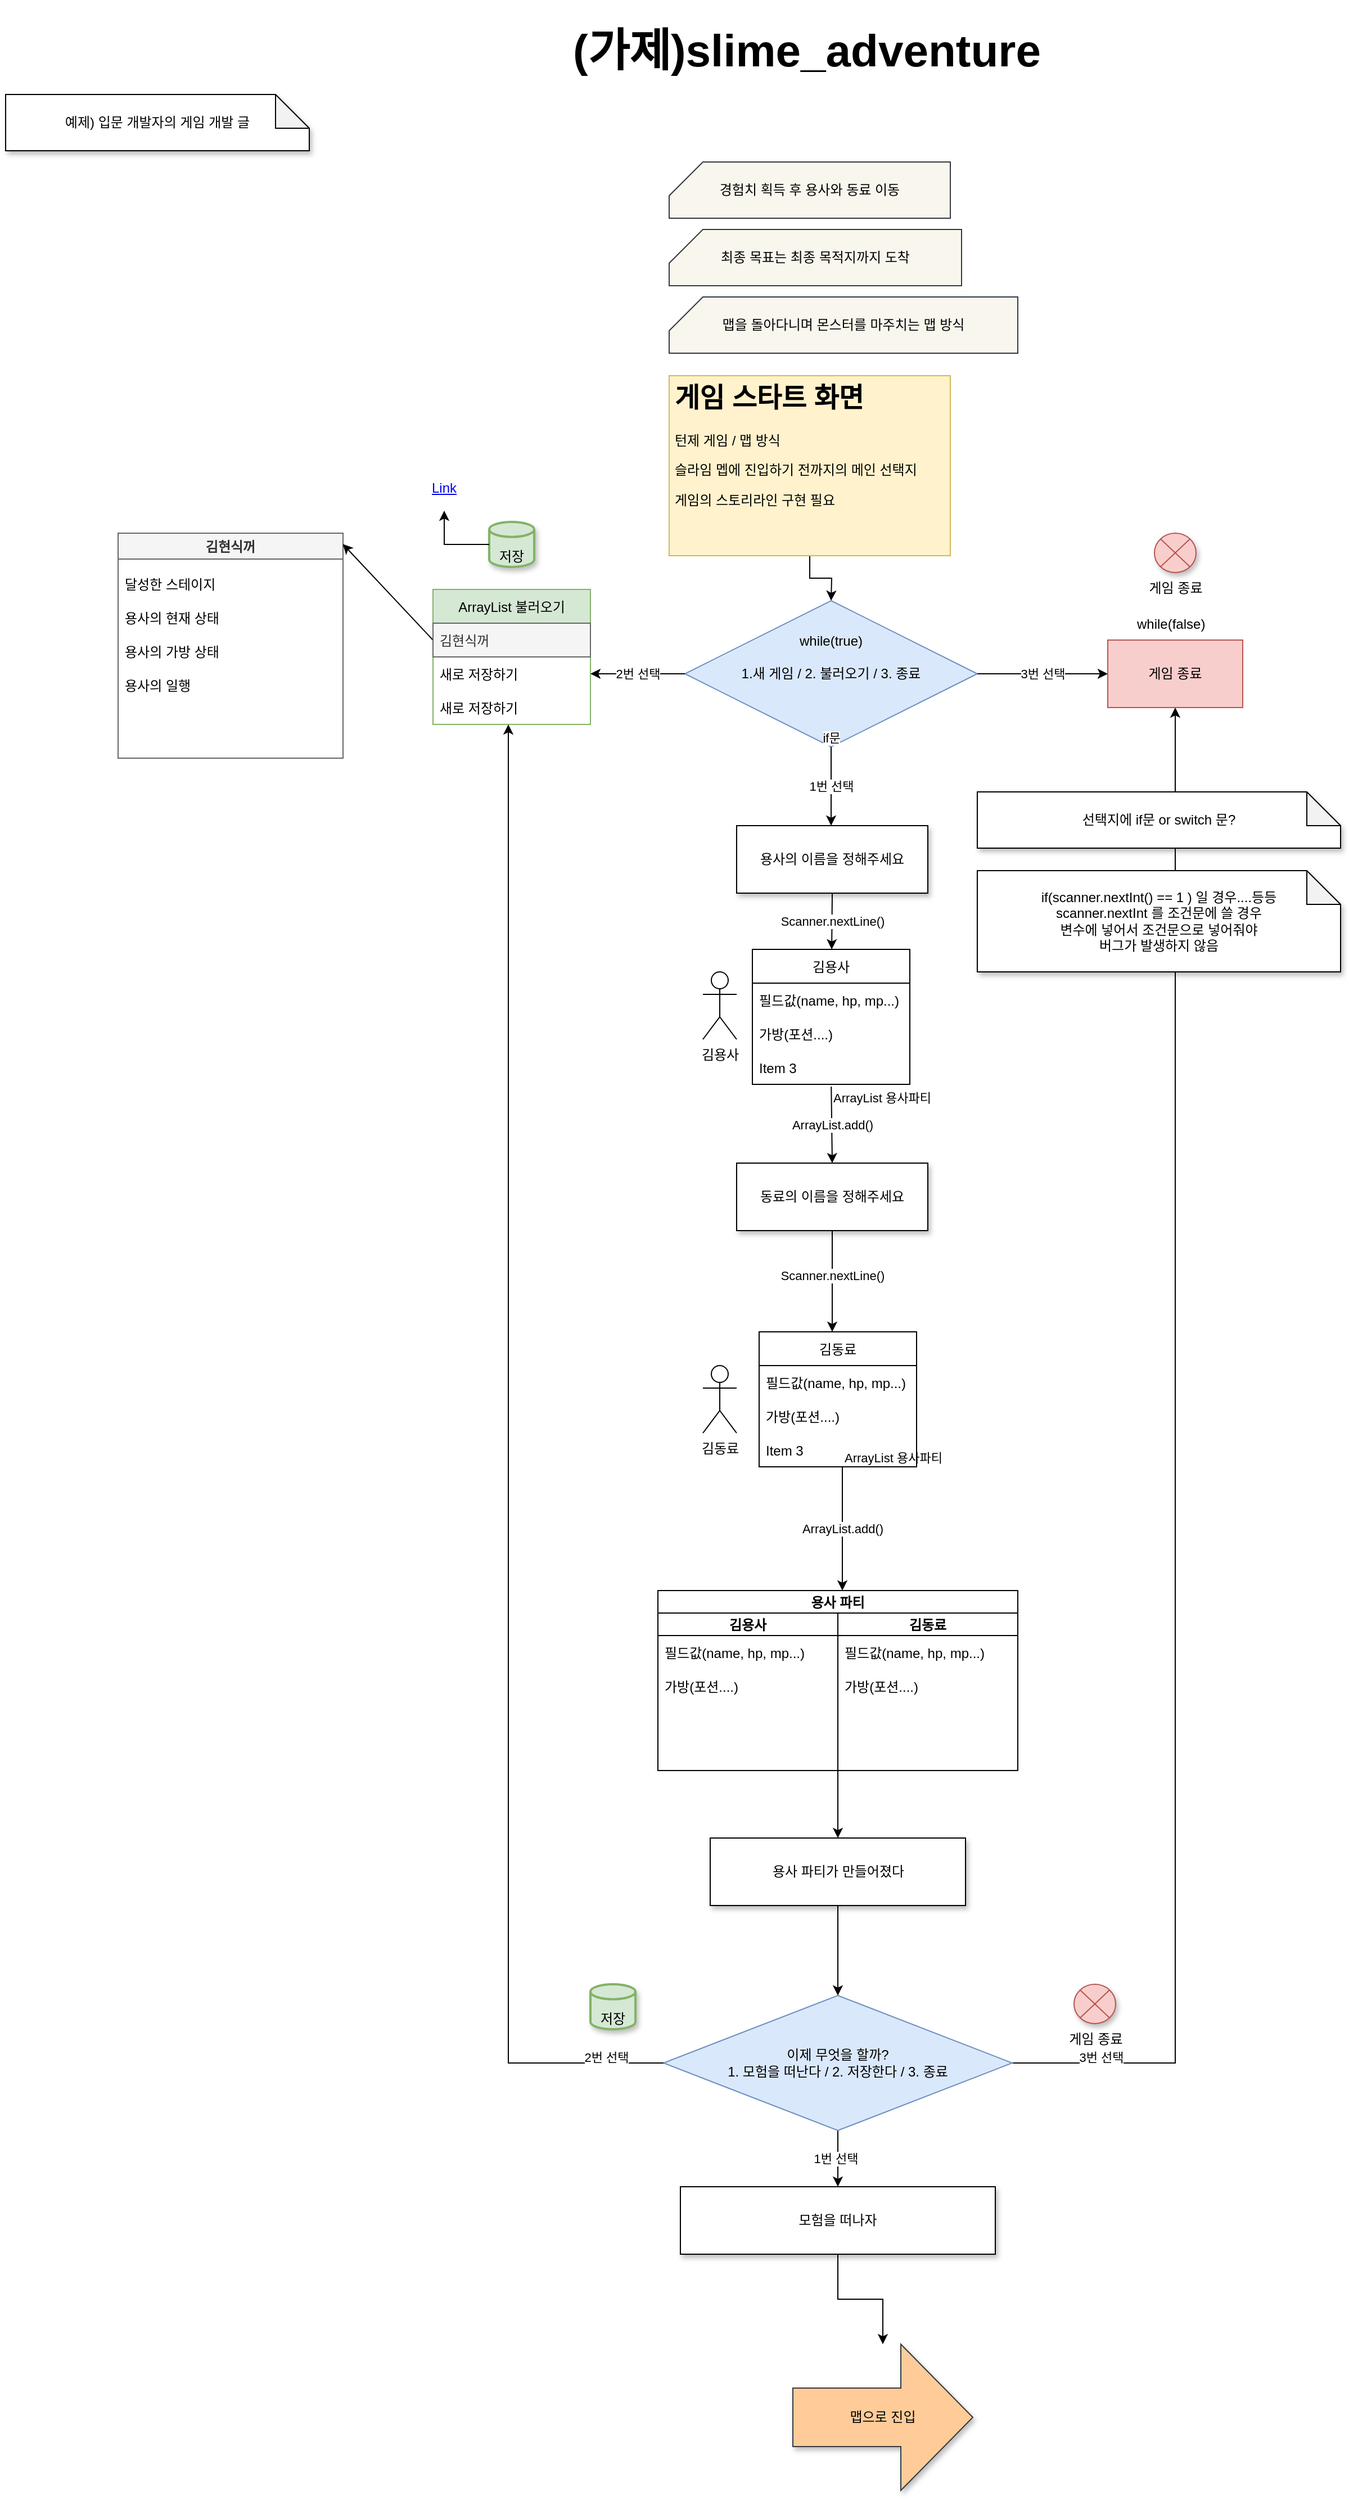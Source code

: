 <mxfile version="20.0.1" type="github" pages="4">
  <diagram id="C5RBs43oDa-KdzZeNtuy" name="game_start">
    <mxGraphModel dx="2310" dy="2045" grid="1" gridSize="10" guides="1" tooltips="1" connect="1" arrows="1" fold="1" page="1" pageScale="1" pageWidth="827" pageHeight="1169" background="none" math="0" shadow="0">
      <root>
        <mxCell id="WIyWlLk6GJQsqaUBKTNV-0" />
        <mxCell id="WIyWlLk6GJQsqaUBKTNV-1" parent="WIyWlLk6GJQsqaUBKTNV-0" />
        <mxCell id="PRMlBg0IRmGoO6BArrW4-14" value="" style="edgeStyle=segmentEdgeStyle;endArrow=classic;html=1;rounded=0;exitX=1;exitY=0.5;exitDx=0;exitDy=0;entryX=0.5;entryY=1;entryDx=0;entryDy=0;" edge="1" parent="WIyWlLk6GJQsqaUBKTNV-1" source="PRMlBg0IRmGoO6BArrW4-6" target="Q8TZn7RBIf1q1gjqgfK8-12">
          <mxGeometry width="50" height="50" relative="1" as="geometry">
            <mxPoint x="-220" y="-450" as="sourcePoint" />
            <mxPoint x="-170" y="-500" as="targetPoint" />
          </mxGeometry>
        </mxCell>
        <mxCell id="Q8TZn7RBIf1q1gjqgfK8-6" style="edgeStyle=orthogonalEdgeStyle;rounded=0;orthogonalLoop=1;jettySize=auto;html=1;exitX=0.5;exitY=1;exitDx=0;exitDy=0;entryX=0.5;entryY=0;entryDx=0;entryDy=0;" edge="1" parent="WIyWlLk6GJQsqaUBKTNV-1" source="Q8TZn7RBIf1q1gjqgfK8-0">
          <mxGeometry relative="1" as="geometry">
            <mxPoint x="44" y="-620" as="targetPoint" />
          </mxGeometry>
        </mxCell>
        <mxCell id="Q8TZn7RBIf1q1gjqgfK8-0" value="&lt;h1&gt;게임 스타트 화면&lt;/h1&gt;&lt;p&gt;턴제 게임 / 맵 방식&lt;/p&gt;&lt;p&gt;&lt;span style=&quot;text-align: center;&quot;&gt;슬라임 멥에 진입하기 전까지의 메인 선택지&lt;/span&gt;&lt;br&gt;&lt;/p&gt;&lt;p&gt;&lt;span style=&quot;text-align: center;&quot;&gt;게임의 스토리라인 구현 필요&lt;/span&gt;&lt;/p&gt;" style="text;html=1;strokeColor=#d6b656;fillColor=#fff2cc;spacing=5;spacingTop=-20;whiteSpace=wrap;overflow=hidden;rounded=0;" vertex="1" parent="WIyWlLk6GJQsqaUBKTNV-1">
          <mxGeometry x="-100" y="-820" width="250" height="160" as="geometry" />
        </mxCell>
        <mxCell id="Q8TZn7RBIf1q1gjqgfK8-7" value="1.새 게임 / 2. 불러오기 / 3. 종료" style="rhombus;whiteSpace=wrap;html=1;fillColor=#dae8fc;strokeColor=#6c8ebf;" vertex="1" parent="WIyWlLk6GJQsqaUBKTNV-1">
          <mxGeometry x="-86" y="-620" width="260" height="130" as="geometry" />
        </mxCell>
        <mxCell id="Q8TZn7RBIf1q1gjqgfK8-14" value="" style="endArrow=classic;html=1;rounded=0;entryX=0;entryY=0.5;entryDx=0;entryDy=0;exitX=1;exitY=0.5;exitDx=0;exitDy=0;" edge="1" parent="WIyWlLk6GJQsqaUBKTNV-1" source="Q8TZn7RBIf1q1gjqgfK8-7" target="Q8TZn7RBIf1q1gjqgfK8-12">
          <mxGeometry relative="1" as="geometry">
            <mxPoint x="-10" y="-430" as="sourcePoint" />
            <mxPoint x="90" y="-430" as="targetPoint" />
            <Array as="points" />
          </mxGeometry>
        </mxCell>
        <mxCell id="Q8TZn7RBIf1q1gjqgfK8-15" value="3번 선택" style="edgeLabel;resizable=0;html=1;align=center;verticalAlign=middle;" connectable="0" vertex="1" parent="Q8TZn7RBIf1q1gjqgfK8-14">
          <mxGeometry relative="1" as="geometry" />
        </mxCell>
        <mxCell id="Q8TZn7RBIf1q1gjqgfK8-18" value="while(true)" style="text;strokeColor=none;fillColor=none;align=center;verticalAlign=middle;spacingLeft=4;spacingRight=4;overflow=hidden;points=[[0,0.5],[1,0.5]];portConstraint=eastwest;rotatable=0;" vertex="1" parent="WIyWlLk6GJQsqaUBKTNV-1">
          <mxGeometry x="4" y="-600" width="80" height="30" as="geometry" />
        </mxCell>
        <mxCell id="Q8TZn7RBIf1q1gjqgfK8-19" value="" style="endArrow=classic;html=1;rounded=0;exitX=0.5;exitY=1;exitDx=0;exitDy=0;" edge="1" parent="WIyWlLk6GJQsqaUBKTNV-1" source="Q8TZn7RBIf1q1gjqgfK8-7">
          <mxGeometry relative="1" as="geometry">
            <mxPoint x="-40" y="-530" as="sourcePoint" />
            <mxPoint x="44" y="-420" as="targetPoint" />
          </mxGeometry>
        </mxCell>
        <mxCell id="Q8TZn7RBIf1q1gjqgfK8-20" value="1번 선택" style="edgeLabel;resizable=0;html=1;align=center;verticalAlign=middle;" connectable="0" vertex="1" parent="Q8TZn7RBIf1q1gjqgfK8-19">
          <mxGeometry relative="1" as="geometry" />
        </mxCell>
        <mxCell id="Q8TZn7RBIf1q1gjqgfK8-21" value="if문" style="edgeLabel;resizable=0;html=1;align=center;verticalAlign=bottom;" connectable="0" vertex="1" parent="Q8TZn7RBIf1q1gjqgfK8-19">
          <mxGeometry x="-1" relative="1" as="geometry" />
        </mxCell>
        <mxCell id="Q8TZn7RBIf1q1gjqgfK8-28" value="" style="endArrow=classic;html=1;rounded=0;exitX=0;exitY=0.5;exitDx=0;exitDy=0;entryX=1;entryY=0.5;entryDx=0;entryDy=0;" edge="1" parent="WIyWlLk6GJQsqaUBKTNV-1" source="Q8TZn7RBIf1q1gjqgfK8-7" target="Q8TZn7RBIf1q1gjqgfK8-24">
          <mxGeometry relative="1" as="geometry">
            <mxPoint x="-10" y="-530" as="sourcePoint" />
            <mxPoint x="90" y="-530" as="targetPoint" />
          </mxGeometry>
        </mxCell>
        <mxCell id="Q8TZn7RBIf1q1gjqgfK8-29" value="2번 선택" style="edgeLabel;resizable=0;html=1;align=center;verticalAlign=middle;" connectable="0" vertex="1" parent="Q8TZn7RBIf1q1gjqgfK8-28">
          <mxGeometry relative="1" as="geometry" />
        </mxCell>
        <mxCell id="Q8TZn7RBIf1q1gjqgfK8-87" value="김현식꺼" style="swimlane;fillColor=#f5f5f5;fontColor=#333333;strokeColor=#666666;" vertex="1" parent="WIyWlLk6GJQsqaUBKTNV-1">
          <mxGeometry x="-590" y="-680" width="200" height="200" as="geometry" />
        </mxCell>
        <mxCell id="Q8TZn7RBIf1q1gjqgfK8-91" value="용사의 현재 상태" style="text;strokeColor=none;fillColor=none;align=left;verticalAlign=middle;spacingLeft=4;spacingRight=4;overflow=hidden;points=[[0,0.5],[1,0.5]];portConstraint=eastwest;rotatable=0;" vertex="1" parent="Q8TZn7RBIf1q1gjqgfK8-87">
          <mxGeometry y="60" width="200" height="30" as="geometry" />
        </mxCell>
        <mxCell id="Q8TZn7RBIf1q1gjqgfK8-92" value="용사의 가방 상태" style="text;strokeColor=none;fillColor=none;align=left;verticalAlign=middle;spacingLeft=4;spacingRight=4;overflow=hidden;points=[[0,0.5],[1,0.5]];portConstraint=eastwest;rotatable=0;" vertex="1" parent="Q8TZn7RBIf1q1gjqgfK8-87">
          <mxGeometry y="90" width="200" height="30" as="geometry" />
        </mxCell>
        <mxCell id="Q8TZn7RBIf1q1gjqgfK8-93" value="달성한 스테이지" style="text;strokeColor=none;fillColor=none;align=left;verticalAlign=middle;spacingLeft=4;spacingRight=4;overflow=hidden;points=[[0,0.5],[1,0.5]];portConstraint=eastwest;rotatable=0;" vertex="1" parent="Q8TZn7RBIf1q1gjqgfK8-87">
          <mxGeometry y="30" width="200" height="30" as="geometry" />
        </mxCell>
        <mxCell id="Q8TZn7RBIf1q1gjqgfK8-94" value="용사의 일행" style="text;strokeColor=none;fillColor=none;align=left;verticalAlign=middle;spacingLeft=4;spacingRight=4;overflow=hidden;points=[[0,0.5],[1,0.5]];portConstraint=eastwest;rotatable=0;" vertex="1" parent="Q8TZn7RBIf1q1gjqgfK8-87">
          <mxGeometry y="120" width="200" height="30" as="geometry" />
        </mxCell>
        <mxCell id="Q8TZn7RBIf1q1gjqgfK8-88" value="" style="endArrow=classic;html=1;rounded=0;entryX=0.999;entryY=0.048;entryDx=0;entryDy=0;entryPerimeter=0;exitX=0;exitY=0.5;exitDx=0;exitDy=0;" edge="1" parent="WIyWlLk6GJQsqaUBKTNV-1" source="Q8TZn7RBIf1q1gjqgfK8-23" target="Q8TZn7RBIf1q1gjqgfK8-87">
          <mxGeometry width="50" height="50" relative="1" as="geometry">
            <mxPoint x="-320" y="-590" as="sourcePoint" />
            <mxPoint x="-290" y="-560" as="targetPoint" />
          </mxGeometry>
        </mxCell>
        <mxCell id="Q8TZn7RBIf1q1gjqgfK8-96" value="용사의 이름을 정해주세요" style="rounded=0;whiteSpace=wrap;html=1;shadow=1;" vertex="1" parent="WIyWlLk6GJQsqaUBKTNV-1">
          <mxGeometry x="-40" y="-420" width="170" height="60" as="geometry" />
        </mxCell>
        <mxCell id="Q8TZn7RBIf1q1gjqgfK8-107" value="동료의 이름을 정해주세요" style="rounded=0;whiteSpace=wrap;html=1;shadow=1;" vertex="1" parent="WIyWlLk6GJQsqaUBKTNV-1">
          <mxGeometry x="-40" y="-120" width="170" height="60" as="geometry" />
        </mxCell>
        <mxCell id="Q8TZn7RBIf1q1gjqgfK8-114" value="" style="endArrow=classic;html=1;rounded=0;exitX=0.5;exitY=1;exitDx=0;exitDy=0;" edge="1" parent="WIyWlLk6GJQsqaUBKTNV-1" source="Q8TZn7RBIf1q1gjqgfK8-107">
          <mxGeometry width="50" height="50" relative="1" as="geometry">
            <mxPoint x="53.16" y="-179.88" as="sourcePoint" />
            <mxPoint x="45" y="30" as="targetPoint" />
          </mxGeometry>
        </mxCell>
        <mxCell id="Q8TZn7RBIf1q1gjqgfK8-115" value="용사 파티" style="swimlane;childLayout=stackLayout;resizeParent=1;resizeParentMax=0;startSize=20;" vertex="1" parent="WIyWlLk6GJQsqaUBKTNV-1">
          <mxGeometry x="-110" y="260" width="320" height="160" as="geometry">
            <mxRectangle x="304" y="910" width="80" height="20" as="alternateBounds" />
          </mxGeometry>
        </mxCell>
        <mxCell id="Q8TZn7RBIf1q1gjqgfK8-116" value="김용사" style="swimlane;startSize=20;" vertex="1" parent="Q8TZn7RBIf1q1gjqgfK8-115">
          <mxGeometry y="20" width="160" height="140" as="geometry" />
        </mxCell>
        <mxCell id="Q8TZn7RBIf1q1gjqgfK8-120" value="필드값(name, hp, mp...)" style="text;strokeColor=none;fillColor=none;align=left;verticalAlign=middle;spacingLeft=4;spacingRight=4;overflow=hidden;points=[[0,0.5],[1,0.5]];portConstraint=eastwest;rotatable=0;" vertex="1" parent="Q8TZn7RBIf1q1gjqgfK8-116">
          <mxGeometry y="20" width="160" height="30" as="geometry" />
        </mxCell>
        <mxCell id="Q8TZn7RBIf1q1gjqgfK8-122" value="가방(포션....)" style="text;strokeColor=none;fillColor=none;align=left;verticalAlign=middle;spacingLeft=4;spacingRight=4;overflow=hidden;points=[[0,0.5],[1,0.5]];portConstraint=eastwest;rotatable=0;" vertex="1" parent="Q8TZn7RBIf1q1gjqgfK8-116">
          <mxGeometry y="50" width="160" height="30" as="geometry" />
        </mxCell>
        <mxCell id="Q8TZn7RBIf1q1gjqgfK8-117" value="김동료" style="swimlane;startSize=20;" vertex="1" parent="Q8TZn7RBIf1q1gjqgfK8-115">
          <mxGeometry x="160" y="20" width="160" height="140" as="geometry" />
        </mxCell>
        <mxCell id="Q8TZn7RBIf1q1gjqgfK8-121" value="필드값(name, hp, mp...)" style="text;strokeColor=none;fillColor=none;align=left;verticalAlign=middle;spacingLeft=4;spacingRight=4;overflow=hidden;points=[[0,0.5],[1,0.5]];portConstraint=eastwest;rotatable=0;" vertex="1" parent="Q8TZn7RBIf1q1gjqgfK8-117">
          <mxGeometry y="20" width="160" height="30" as="geometry" />
        </mxCell>
        <mxCell id="Q8TZn7RBIf1q1gjqgfK8-123" value="가방(포션....)" style="text;strokeColor=none;fillColor=none;align=left;verticalAlign=middle;spacingLeft=4;spacingRight=4;overflow=hidden;points=[[0,0.5],[1,0.5]];portConstraint=eastwest;rotatable=0;" vertex="1" parent="Q8TZn7RBIf1q1gjqgfK8-117">
          <mxGeometry y="50" width="160" height="30" as="geometry" />
        </mxCell>
        <mxCell id="_Mia_UiZr0CnKLNUYDY4-0" value="" style="endArrow=classic;html=1;rounded=0;exitX=0.501;exitY=1.067;exitDx=0;exitDy=0;exitPerimeter=0;entryX=0.5;entryY=0;entryDx=0;entryDy=0;" edge="1" parent="WIyWlLk6GJQsqaUBKTNV-1" source="Q8TZn7RBIf1q1gjqgfK8-100" target="Q8TZn7RBIf1q1gjqgfK8-107">
          <mxGeometry relative="1" as="geometry">
            <mxPoint x="-250" y="-110" as="sourcePoint" />
            <mxPoint x="-90" y="-110" as="targetPoint" />
          </mxGeometry>
        </mxCell>
        <mxCell id="_Mia_UiZr0CnKLNUYDY4-1" value="ArrayList.add()" style="edgeLabel;resizable=0;html=1;align=center;verticalAlign=middle;" connectable="0" vertex="1" parent="_Mia_UiZr0CnKLNUYDY4-0">
          <mxGeometry relative="1" as="geometry" />
        </mxCell>
        <mxCell id="_Mia_UiZr0CnKLNUYDY4-2" value="ArrayList 용사파티" style="edgeLabel;resizable=0;html=1;align=left;verticalAlign=bottom;" connectable="0" vertex="1" parent="_Mia_UiZr0CnKLNUYDY4-0">
          <mxGeometry x="-1" relative="1" as="geometry">
            <mxPoint y="18" as="offset" />
          </mxGeometry>
        </mxCell>
        <mxCell id="_Mia_UiZr0CnKLNUYDY4-3" value="" style="endArrow=classic;html=1;rounded=0;" edge="1" parent="WIyWlLk6GJQsqaUBKTNV-1">
          <mxGeometry relative="1" as="geometry">
            <mxPoint x="54" y="150" as="sourcePoint" />
            <mxPoint x="54" y="260" as="targetPoint" />
          </mxGeometry>
        </mxCell>
        <mxCell id="_Mia_UiZr0CnKLNUYDY4-4" value="ArrayList.add()" style="edgeLabel;resizable=0;html=1;align=center;verticalAlign=middle;" connectable="0" vertex="1" parent="_Mia_UiZr0CnKLNUYDY4-3">
          <mxGeometry relative="1" as="geometry" />
        </mxCell>
        <mxCell id="_Mia_UiZr0CnKLNUYDY4-5" value="ArrayList 용사파티" style="edgeLabel;resizable=0;html=1;align=left;verticalAlign=bottom;" connectable="0" vertex="1" parent="_Mia_UiZr0CnKLNUYDY4-3">
          <mxGeometry x="-1" relative="1" as="geometry" />
        </mxCell>
        <mxCell id="_Mia_UiZr0CnKLNUYDY4-6" value="" style="endArrow=classic;html=1;rounded=0;exitX=0.5;exitY=1;exitDx=0;exitDy=0;" edge="1" parent="WIyWlLk6GJQsqaUBKTNV-1" source="Q8TZn7RBIf1q1gjqgfK8-96" target="Q8TZn7RBIf1q1gjqgfK8-97">
          <mxGeometry relative="1" as="geometry">
            <mxPoint x="-220" y="-110" as="sourcePoint" />
            <mxPoint x="-120" y="-110" as="targetPoint" />
          </mxGeometry>
        </mxCell>
        <mxCell id="_Mia_UiZr0CnKLNUYDY4-7" value="Scanner.nextLine()" style="edgeLabel;resizable=0;html=1;align=center;verticalAlign=middle;" connectable="0" vertex="1" parent="_Mia_UiZr0CnKLNUYDY4-6">
          <mxGeometry relative="1" as="geometry" />
        </mxCell>
        <mxCell id="_Mia_UiZr0CnKLNUYDY4-8" value="Scanner.nextLine()" style="edgeLabel;resizable=0;html=1;align=center;verticalAlign=middle;" connectable="0" vertex="1" parent="WIyWlLk6GJQsqaUBKTNV-1">
          <mxGeometry x="45" y="-20.004" as="geometry" />
        </mxCell>
        <mxCell id="_Mia_UiZr0CnKLNUYDY4-10" value="맵을 돌아다니며 몬스터를 마주치는 맵 방식" style="shape=card;whiteSpace=wrap;html=1;align=center;fillColor=#f9f7ed;strokeColor=#36393d;" vertex="1" parent="WIyWlLk6GJQsqaUBKTNV-1">
          <mxGeometry x="-100" y="-890" width="310" height="50" as="geometry" />
        </mxCell>
        <mxCell id="_Mia_UiZr0CnKLNUYDY4-11" value="&lt;span style=&quot;text-align: left;&quot;&gt;최종 목표는 최종 목적지까지 도착&lt;/span&gt;" style="shape=card;whiteSpace=wrap;html=1;fillColor=#f9f7ed;strokeColor=#36393d;" vertex="1" parent="WIyWlLk6GJQsqaUBKTNV-1">
          <mxGeometry x="-100" y="-950" width="260" height="50" as="geometry" />
        </mxCell>
        <mxCell id="PRMlBg0IRmGoO6BArrW4-2" value="선택지에 if문 or switch 문?" style="shape=note;whiteSpace=wrap;html=1;backgroundOutline=1;darkOpacity=0.05;shadow=1;" vertex="1" parent="WIyWlLk6GJQsqaUBKTNV-1">
          <mxGeometry x="174" y="-450" width="323" height="50" as="geometry" />
        </mxCell>
        <mxCell id="PRMlBg0IRmGoO6BArrW4-3" value="if(scanner.nextInt() == 1 ) 일 경우....등등&lt;br&gt;scanner.nextInt 를 조건문에 쓸 경우&lt;br&gt;변수에 넣어서 조건문으로 넣어줘야&lt;br&gt;버그가 발생하지 않음" style="shape=note;whiteSpace=wrap;html=1;backgroundOutline=1;darkOpacity=0.05;shadow=1;" vertex="1" parent="WIyWlLk6GJQsqaUBKTNV-1">
          <mxGeometry x="174" y="-380" width="323" height="90" as="geometry" />
        </mxCell>
        <mxCell id="PRMlBg0IRmGoO6BArrW4-4" value="용사 파티가 만들어졌다" style="rounded=0;whiteSpace=wrap;html=1;shadow=1;" vertex="1" parent="WIyWlLk6GJQsqaUBKTNV-1">
          <mxGeometry x="-63.5" y="480" width="227" height="60" as="geometry" />
        </mxCell>
        <mxCell id="PRMlBg0IRmGoO6BArrW4-5" value="" style="endArrow=classic;html=1;rounded=0;exitX=0;exitY=1;exitDx=0;exitDy=0;entryX=0.5;entryY=0;entryDx=0;entryDy=0;" edge="1" parent="WIyWlLk6GJQsqaUBKTNV-1" source="Q8TZn7RBIf1q1gjqgfK8-117" target="PRMlBg0IRmGoO6BArrW4-4">
          <mxGeometry width="50" height="50" relative="1" as="geometry">
            <mxPoint x="-83" y="350" as="sourcePoint" />
            <mxPoint x="17" y="450" as="targetPoint" />
          </mxGeometry>
        </mxCell>
        <mxCell id="PRMlBg0IRmGoO6BArrW4-16" value="" style="edgeStyle=orthogonalEdgeStyle;rounded=0;orthogonalLoop=1;jettySize=auto;html=1;" edge="1" parent="WIyWlLk6GJQsqaUBKTNV-1" source="PRMlBg0IRmGoO6BArrW4-6" target="PRMlBg0IRmGoO6BArrW4-15">
          <mxGeometry relative="1" as="geometry" />
        </mxCell>
        <mxCell id="PRMlBg0IRmGoO6BArrW4-6" value="이제 무엇을 할까?&lt;br&gt;1. 모험을 떠난다 / 2. 저장한다 / 3. 종료" style="rhombus;whiteSpace=wrap;html=1;shadow=0;fillColor=#dae8fc;strokeColor=#6c8ebf;" vertex="1" parent="WIyWlLk6GJQsqaUBKTNV-1">
          <mxGeometry x="-105" y="620" width="310" height="120" as="geometry" />
        </mxCell>
        <mxCell id="PRMlBg0IRmGoO6BArrW4-7" value="" style="endArrow=classic;html=1;rounded=0;entryX=0.5;entryY=0;entryDx=0;entryDy=0;exitX=0.5;exitY=1;exitDx=0;exitDy=0;" edge="1" parent="WIyWlLk6GJQsqaUBKTNV-1" source="PRMlBg0IRmGoO6BArrW4-4" target="PRMlBg0IRmGoO6BArrW4-6">
          <mxGeometry width="50" height="50" relative="1" as="geometry">
            <mxPoint x="-220" y="730" as="sourcePoint" />
            <mxPoint x="-170" y="680" as="targetPoint" />
          </mxGeometry>
        </mxCell>
        <mxCell id="PRMlBg0IRmGoO6BArrW4-13" value="" style="edgeStyle=segmentEdgeStyle;endArrow=classic;html=1;rounded=0;exitX=0;exitY=0.5;exitDx=0;exitDy=0;startArrow=none;" edge="1" parent="WIyWlLk6GJQsqaUBKTNV-1" source="PRMlBg0IRmGoO6BArrW4-6">
          <mxGeometry width="50" height="50" relative="1" as="geometry">
            <mxPoint x="-190" y="660" as="sourcePoint" />
            <mxPoint x="-243" y="-510" as="targetPoint" />
          </mxGeometry>
        </mxCell>
        <mxCell id="PRMlBg0IRmGoO6BArrW4-34" value="" style="edgeStyle=orthogonalEdgeStyle;rounded=0;orthogonalLoop=1;jettySize=auto;html=1;" edge="1" parent="WIyWlLk6GJQsqaUBKTNV-1" source="PRMlBg0IRmGoO6BArrW4-15" target="PRMlBg0IRmGoO6BArrW4-33">
          <mxGeometry relative="1" as="geometry" />
        </mxCell>
        <mxCell id="PRMlBg0IRmGoO6BArrW4-15" value="모험을 떠나자" style="whiteSpace=wrap;html=1;shadow=1;" vertex="1" parent="WIyWlLk6GJQsqaUBKTNV-1">
          <mxGeometry x="-90" y="790" width="280" height="60" as="geometry" />
        </mxCell>
        <mxCell id="PRMlBg0IRmGoO6BArrW4-22" value="3번 선택" style="edgeLabel;resizable=0;html=1;align=center;verticalAlign=middle;" connectable="0" vertex="1" parent="WIyWlLk6GJQsqaUBKTNV-1">
          <mxGeometry x="319.997" y="170" as="geometry">
            <mxPoint x="-36" y="505" as="offset" />
          </mxGeometry>
        </mxCell>
        <mxCell id="PRMlBg0IRmGoO6BArrW4-23" value="2번 선택" style="edgeLabel;resizable=0;html=1;align=center;verticalAlign=middle;" connectable="0" vertex="1" parent="WIyWlLk6GJQsqaUBKTNV-1">
          <mxGeometry x="-120.003" y="170" as="geometry">
            <mxPoint x="-36" y="505" as="offset" />
          </mxGeometry>
        </mxCell>
        <mxCell id="PRMlBg0IRmGoO6BArrW4-24" value="1번 선택" style="edgeLabel;resizable=0;html=1;align=center;verticalAlign=middle;" connectable="0" vertex="1" parent="WIyWlLk6GJQsqaUBKTNV-1">
          <mxGeometry x="83.997" y="260" as="geometry">
            <mxPoint x="-36" y="505" as="offset" />
          </mxGeometry>
        </mxCell>
        <UserObject label="" linkTarget="_blank" id="PRMlBg0IRmGoO6BArrW4-25">
          <mxCell style="group" vertex="1" connectable="0" parent="WIyWlLk6GJQsqaUBKTNV-1">
            <mxGeometry x="-310" y="-690" width="140" height="180" as="geometry" />
          </mxCell>
        </UserObject>
        <mxCell id="Q8TZn7RBIf1q1gjqgfK8-22" value="ArrayList 불러오기" style="swimlane;fontStyle=0;childLayout=stackLayout;horizontal=1;startSize=30;horizontalStack=0;resizeParent=1;resizeParentMax=0;resizeLast=0;collapsible=1;marginBottom=0;fillColor=#d5e8d4;strokeColor=#82b366;" vertex="1" parent="PRMlBg0IRmGoO6BArrW4-25">
          <mxGeometry y="60" width="140" height="120" as="geometry" />
        </mxCell>
        <mxCell id="Q8TZn7RBIf1q1gjqgfK8-23" value="김현식꺼" style="text;strokeColor=#666666;fillColor=#f5f5f5;align=left;verticalAlign=middle;spacingLeft=4;spacingRight=4;overflow=hidden;points=[[0,0.5],[1,0.5]];portConstraint=eastwest;rotatable=0;fontColor=#333333;" vertex="1" parent="Q8TZn7RBIf1q1gjqgfK8-22">
          <mxGeometry y="30" width="140" height="30" as="geometry" />
        </mxCell>
        <mxCell id="Q8TZn7RBIf1q1gjqgfK8-24" value="새로 저장하기" style="text;strokeColor=none;fillColor=none;align=left;verticalAlign=middle;spacingLeft=4;spacingRight=4;overflow=hidden;points=[[0,0.5],[1,0.5]];portConstraint=eastwest;rotatable=0;" vertex="1" parent="Q8TZn7RBIf1q1gjqgfK8-22">
          <mxGeometry y="60" width="140" height="30" as="geometry" />
        </mxCell>
        <mxCell id="Q8TZn7RBIf1q1gjqgfK8-25" value="새로 저장하기" style="text;strokeColor=none;fillColor=none;align=left;verticalAlign=middle;spacingLeft=4;spacingRight=4;overflow=hidden;points=[[0,0.5],[1,0.5]];portConstraint=eastwest;rotatable=0;" vertex="1" parent="Q8TZn7RBIf1q1gjqgfK8-22">
          <mxGeometry y="90" width="140" height="30" as="geometry" />
        </mxCell>
        <mxCell id="PRMlBg0IRmGoO6BArrW4-0" value="저장" style="strokeWidth=2;html=1;shape=mxgraph.flowchart.database;whiteSpace=wrap;shadow=1;fillColor=#d5e8d4;strokeColor=#82b366;verticalAlign=bottom;" vertex="1" parent="PRMlBg0IRmGoO6BArrW4-25">
          <mxGeometry x="50" width="40" height="40" as="geometry" />
        </mxCell>
        <mxCell id="PRMlBg0IRmGoO6BArrW4-26" value="" style="group" vertex="1" connectable="0" parent="WIyWlLk6GJQsqaUBKTNV-1">
          <mxGeometry x="290" y="-680" width="120" height="155" as="geometry" />
        </mxCell>
        <mxCell id="Q8TZn7RBIf1q1gjqgfK8-12" value="게임 종료" style="rounded=0;whiteSpace=wrap;html=1;fillColor=#f8cecc;strokeColor=#b85450;" vertex="1" parent="PRMlBg0IRmGoO6BArrW4-26">
          <mxGeometry y="95" width="120" height="60" as="geometry" />
        </mxCell>
        <mxCell id="_Mia_UiZr0CnKLNUYDY4-12" value="while(false)" style="text;strokeColor=none;fillColor=none;align=left;verticalAlign=middle;spacingLeft=4;spacingRight=4;overflow=hidden;points=[[0,0.5],[1,0.5]];portConstraint=eastwest;rotatable=0;" vertex="1" parent="PRMlBg0IRmGoO6BArrW4-26">
          <mxGeometry x="20" y="65" width="80" height="30" as="geometry" />
        </mxCell>
        <mxCell id="PRMlBg0IRmGoO6BArrW4-1" value="게임 종료" style="verticalLabelPosition=bottom;verticalAlign=top;html=1;shape=mxgraph.flowchart.or;shadow=1;fillColor=#f8cecc;strokeColor=#b85450;" vertex="1" parent="PRMlBg0IRmGoO6BArrW4-26">
          <mxGeometry x="41.5" width="37" height="35" as="geometry" />
        </mxCell>
        <mxCell id="PRMlBg0IRmGoO6BArrW4-27" value="" style="group" vertex="1" connectable="0" parent="WIyWlLk6GJQsqaUBKTNV-1">
          <mxGeometry x="-70" y="30" width="190" height="120" as="geometry" />
        </mxCell>
        <mxCell id="Q8TZn7RBIf1q1gjqgfK8-108" value="김동료" style="swimlane;fontStyle=0;childLayout=stackLayout;horizontal=1;startSize=30;horizontalStack=0;resizeParent=1;resizeParentMax=0;resizeLast=0;collapsible=1;marginBottom=0;" vertex="1" parent="PRMlBg0IRmGoO6BArrW4-27">
          <mxGeometry x="50" width="140" height="120" as="geometry" />
        </mxCell>
        <mxCell id="Q8TZn7RBIf1q1gjqgfK8-109" value="필드값(name, hp, mp...)" style="text;strokeColor=none;fillColor=none;align=left;verticalAlign=middle;spacingLeft=4;spacingRight=4;overflow=hidden;points=[[0,0.5],[1,0.5]];portConstraint=eastwest;rotatable=0;" vertex="1" parent="Q8TZn7RBIf1q1gjqgfK8-108">
          <mxGeometry y="30" width="140" height="30" as="geometry" />
        </mxCell>
        <mxCell id="Q8TZn7RBIf1q1gjqgfK8-110" value="가방(포션....)" style="text;strokeColor=none;fillColor=none;align=left;verticalAlign=middle;spacingLeft=4;spacingRight=4;overflow=hidden;points=[[0,0.5],[1,0.5]];portConstraint=eastwest;rotatable=0;" vertex="1" parent="Q8TZn7RBIf1q1gjqgfK8-108">
          <mxGeometry y="60" width="140" height="30" as="geometry" />
        </mxCell>
        <mxCell id="Q8TZn7RBIf1q1gjqgfK8-111" value="Item 3" style="text;strokeColor=none;fillColor=none;align=left;verticalAlign=middle;spacingLeft=4;spacingRight=4;overflow=hidden;points=[[0,0.5],[1,0.5]];portConstraint=eastwest;rotatable=0;" vertex="1" parent="Q8TZn7RBIf1q1gjqgfK8-108">
          <mxGeometry y="90" width="140" height="30" as="geometry" />
        </mxCell>
        <mxCell id="_Mia_UiZr0CnKLNUYDY4-19" value="김동료" style="shape=umlActor;verticalLabelPosition=bottom;verticalAlign=top;html=1;outlineConnect=0;" vertex="1" parent="PRMlBg0IRmGoO6BArrW4-27">
          <mxGeometry y="30" width="30" height="60" as="geometry" />
        </mxCell>
        <mxCell id="PRMlBg0IRmGoO6BArrW4-28" value="" style="group" vertex="1" connectable="0" parent="WIyWlLk6GJQsqaUBKTNV-1">
          <mxGeometry x="-70" y="-310" width="184" height="120" as="geometry" />
        </mxCell>
        <mxCell id="Q8TZn7RBIf1q1gjqgfK8-97" value="김용사" style="swimlane;fontStyle=0;childLayout=stackLayout;horizontal=1;startSize=30;horizontalStack=0;resizeParent=1;resizeParentMax=0;resizeLast=0;collapsible=1;marginBottom=0;" vertex="1" parent="PRMlBg0IRmGoO6BArrW4-28">
          <mxGeometry x="44" width="140" height="120" as="geometry" />
        </mxCell>
        <mxCell id="Q8TZn7RBIf1q1gjqgfK8-98" value="필드값(name, hp, mp...)" style="text;strokeColor=none;fillColor=none;align=left;verticalAlign=middle;spacingLeft=4;spacingRight=4;overflow=hidden;points=[[0,0.5],[1,0.5]];portConstraint=eastwest;rotatable=0;" vertex="1" parent="Q8TZn7RBIf1q1gjqgfK8-97">
          <mxGeometry y="30" width="140" height="30" as="geometry" />
        </mxCell>
        <mxCell id="Q8TZn7RBIf1q1gjqgfK8-99" value="가방(포션....)" style="text;strokeColor=none;fillColor=none;align=left;verticalAlign=middle;spacingLeft=4;spacingRight=4;overflow=hidden;points=[[0,0.5],[1,0.5]];portConstraint=eastwest;rotatable=0;" vertex="1" parent="Q8TZn7RBIf1q1gjqgfK8-97">
          <mxGeometry y="60" width="140" height="30" as="geometry" />
        </mxCell>
        <mxCell id="Q8TZn7RBIf1q1gjqgfK8-100" value="Item 3" style="text;strokeColor=none;fillColor=none;align=left;verticalAlign=middle;spacingLeft=4;spacingRight=4;overflow=hidden;points=[[0,0.5],[1,0.5]];portConstraint=eastwest;rotatable=0;" vertex="1" parent="Q8TZn7RBIf1q1gjqgfK8-97">
          <mxGeometry y="90" width="140" height="30" as="geometry" />
        </mxCell>
        <mxCell id="_Mia_UiZr0CnKLNUYDY4-13" value="김용사" style="shape=umlActor;verticalLabelPosition=bottom;verticalAlign=top;html=1;outlineConnect=0;" vertex="1" parent="PRMlBg0IRmGoO6BArrW4-28">
          <mxGeometry y="20" width="30" height="60" as="geometry" />
        </mxCell>
        <mxCell id="PRMlBg0IRmGoO6BArrW4-29" value="저장" style="strokeWidth=2;html=1;shape=mxgraph.flowchart.database;whiteSpace=wrap;shadow=1;fillColor=#d5e8d4;strokeColor=#82b366;verticalAlign=bottom;" vertex="1" parent="WIyWlLk6GJQsqaUBKTNV-1">
          <mxGeometry x="-170" y="610" width="40" height="40" as="geometry" />
        </mxCell>
        <mxCell id="PRMlBg0IRmGoO6BArrW4-30" value="게임 종료" style="verticalLabelPosition=bottom;verticalAlign=top;html=1;shape=mxgraph.flowchart.or;shadow=1;fillColor=#f8cecc;strokeColor=#b85450;" vertex="1" parent="WIyWlLk6GJQsqaUBKTNV-1">
          <mxGeometry x="260" y="610" width="37" height="35" as="geometry" />
        </mxCell>
        <mxCell id="PRMlBg0IRmGoO6BArrW4-33" value="맵으로 진입" style="shape=singleArrow;whiteSpace=wrap;html=1;arrowWidth=0.4;arrowSize=0.4;shadow=1;fillColor=#ffcc99;strokeColor=#36393d;" vertex="1" parent="WIyWlLk6GJQsqaUBKTNV-1">
          <mxGeometry x="10" y="930" width="160" height="130" as="geometry" />
        </mxCell>
        <UserObject label="Link" link="https://m.blog.naver.com/PostView.naver?isHttpsRedirect=true&amp;blogId=blue7water&amp;logNo=10015714231" id="dGa60oDW0xaZCtbf9i1Z-1">
          <mxCell style="text;html=1;strokeColor=none;fillColor=none;whiteSpace=wrap;align=center;verticalAlign=middle;fontColor=#0000EE;fontStyle=4;shadow=1;" vertex="1" parent="WIyWlLk6GJQsqaUBKTNV-1">
            <mxGeometry x="-330" y="-740" width="60" height="40" as="geometry" />
          </mxCell>
        </UserObject>
        <mxCell id="dGa60oDW0xaZCtbf9i1Z-2" value="" style="edgeStyle=orthogonalEdgeStyle;rounded=0;orthogonalLoop=1;jettySize=auto;html=1;" edge="1" parent="WIyWlLk6GJQsqaUBKTNV-1" source="PRMlBg0IRmGoO6BArrW4-0" target="dGa60oDW0xaZCtbf9i1Z-1">
          <mxGeometry relative="1" as="geometry" />
        </mxCell>
        <UserObject label="예제) 입문 개발자의 게임 개발 글" link="https://mr-cho.tistory.com/106" id="dGa60oDW0xaZCtbf9i1Z-6">
          <mxCell style="shape=note;whiteSpace=wrap;html=1;backgroundOutline=1;darkOpacity=0.05;shadow=1;strokeColor=default;fillColor=default;" vertex="1" parent="WIyWlLk6GJQsqaUBKTNV-1">
            <mxGeometry x="-690" y="-1070" width="270" height="50" as="geometry" />
          </mxCell>
        </UserObject>
        <mxCell id="dGa60oDW0xaZCtbf9i1Z-9" value="&lt;font style=&quot;font-size: 40px;&quot;&gt;(가제)slime_adventure&lt;/font&gt;" style="text;strokeColor=none;fillColor=none;html=1;fontSize=24;fontStyle=1;verticalAlign=middle;align=center;shadow=1;" vertex="1" parent="WIyWlLk6GJQsqaUBKTNV-1">
          <mxGeometry x="-195.5" y="-1150" width="435" height="80" as="geometry" />
        </mxCell>
        <mxCell id="dGa60oDW0xaZCtbf9i1Z-10" value="&lt;span style=&quot;text-align: left;&quot;&gt;경험치 획득 후 용사와 동료 이동&lt;/span&gt;" style="shape=card;whiteSpace=wrap;html=1;align=center;fillColor=#f9f7ed;strokeColor=#36393d;" vertex="1" parent="WIyWlLk6GJQsqaUBKTNV-1">
          <mxGeometry x="-100" y="-1010" width="250" height="50" as="geometry" />
        </mxCell>
      </root>
    </mxGraphModel>
  </diagram>
  <diagram id="ZGgEb0HpRSaPVbbr7sd6" name="stage">
    <mxGraphModel dx="1038" dy="613" grid="1" gridSize="10" guides="1" tooltips="1" connect="1" arrows="1" fold="1" page="1" pageScale="1" pageWidth="827" pageHeight="1169" math="0" shadow="0">
      <root>
        <mxCell id="0" />
        <mxCell id="1" parent="0" />
        <mxCell id="kPBScOgSpZ2EqgyrWfvx-2" value="&lt;h1&gt;슬라임 던전&lt;/h1&gt;&lt;p&gt;전투 상황&lt;/p&gt;&lt;p&gt;몬스터와 마주친 이후의 상황부터&lt;/p&gt;&lt;p&gt;몬스터 파티 혹은 용사 파티 둘 중 하나가 모두 쓰러질 때까지 상황 유지&lt;/p&gt;" style="text;html=1;strokeColor=#d6b656;fillColor=#fff2cc;spacing=5;spacingTop=-20;whiteSpace=wrap;overflow=hidden;rounded=0;" vertex="1" parent="1">
          <mxGeometry x="320" y="240" width="190" height="160" as="geometry" />
        </mxCell>
        <mxCell id="kPBScOgSpZ2EqgyrWfvx-10" value="while 문 사용" style="shape=note;whiteSpace=wrap;html=1;backgroundOutline=1;darkOpacity=0.05;" vertex="1" parent="1">
          <mxGeometry x="320" y="90" width="210" height="50" as="geometry" />
        </mxCell>
        <mxCell id="kPBScOgSpZ2EqgyrWfvx-11" value="용사 배열과 몬스터 배열 중 먼저 제거 되는 배열이 있을 시&amp;nbsp; false" style="shape=note;whiteSpace=wrap;html=1;backgroundOutline=1;darkOpacity=0.05;" vertex="1" parent="1">
          <mxGeometry x="320" y="150" width="430" height="50" as="geometry" />
        </mxCell>
      </root>
    </mxGraphModel>
  </diagram>
  <diagram id="d0_zAkGaChqCbyK7Lp2f" name="map">
    <mxGraphModel dx="1038" dy="613" grid="1" gridSize="10" guides="1" tooltips="1" connect="1" arrows="1" fold="1" page="1" pageScale="1" pageWidth="827" pageHeight="1169" math="0" shadow="0">
      <root>
        <mxCell id="0" />
        <mxCell id="1" parent="0" />
      </root>
    </mxGraphModel>
  </diagram>
  <diagram id="tqdbKPi1zNq9aa9sFCUZ" name="battle">
    <mxGraphModel dx="1038" dy="613" grid="1" gridSize="10" guides="1" tooltips="1" connect="1" arrows="1" fold="1" page="1" pageScale="1" pageWidth="827" pageHeight="1169" math="0" shadow="0">
      <root>
        <mxCell id="0" />
        <mxCell id="1" parent="0" />
      </root>
    </mxGraphModel>
  </diagram>
</mxfile>
